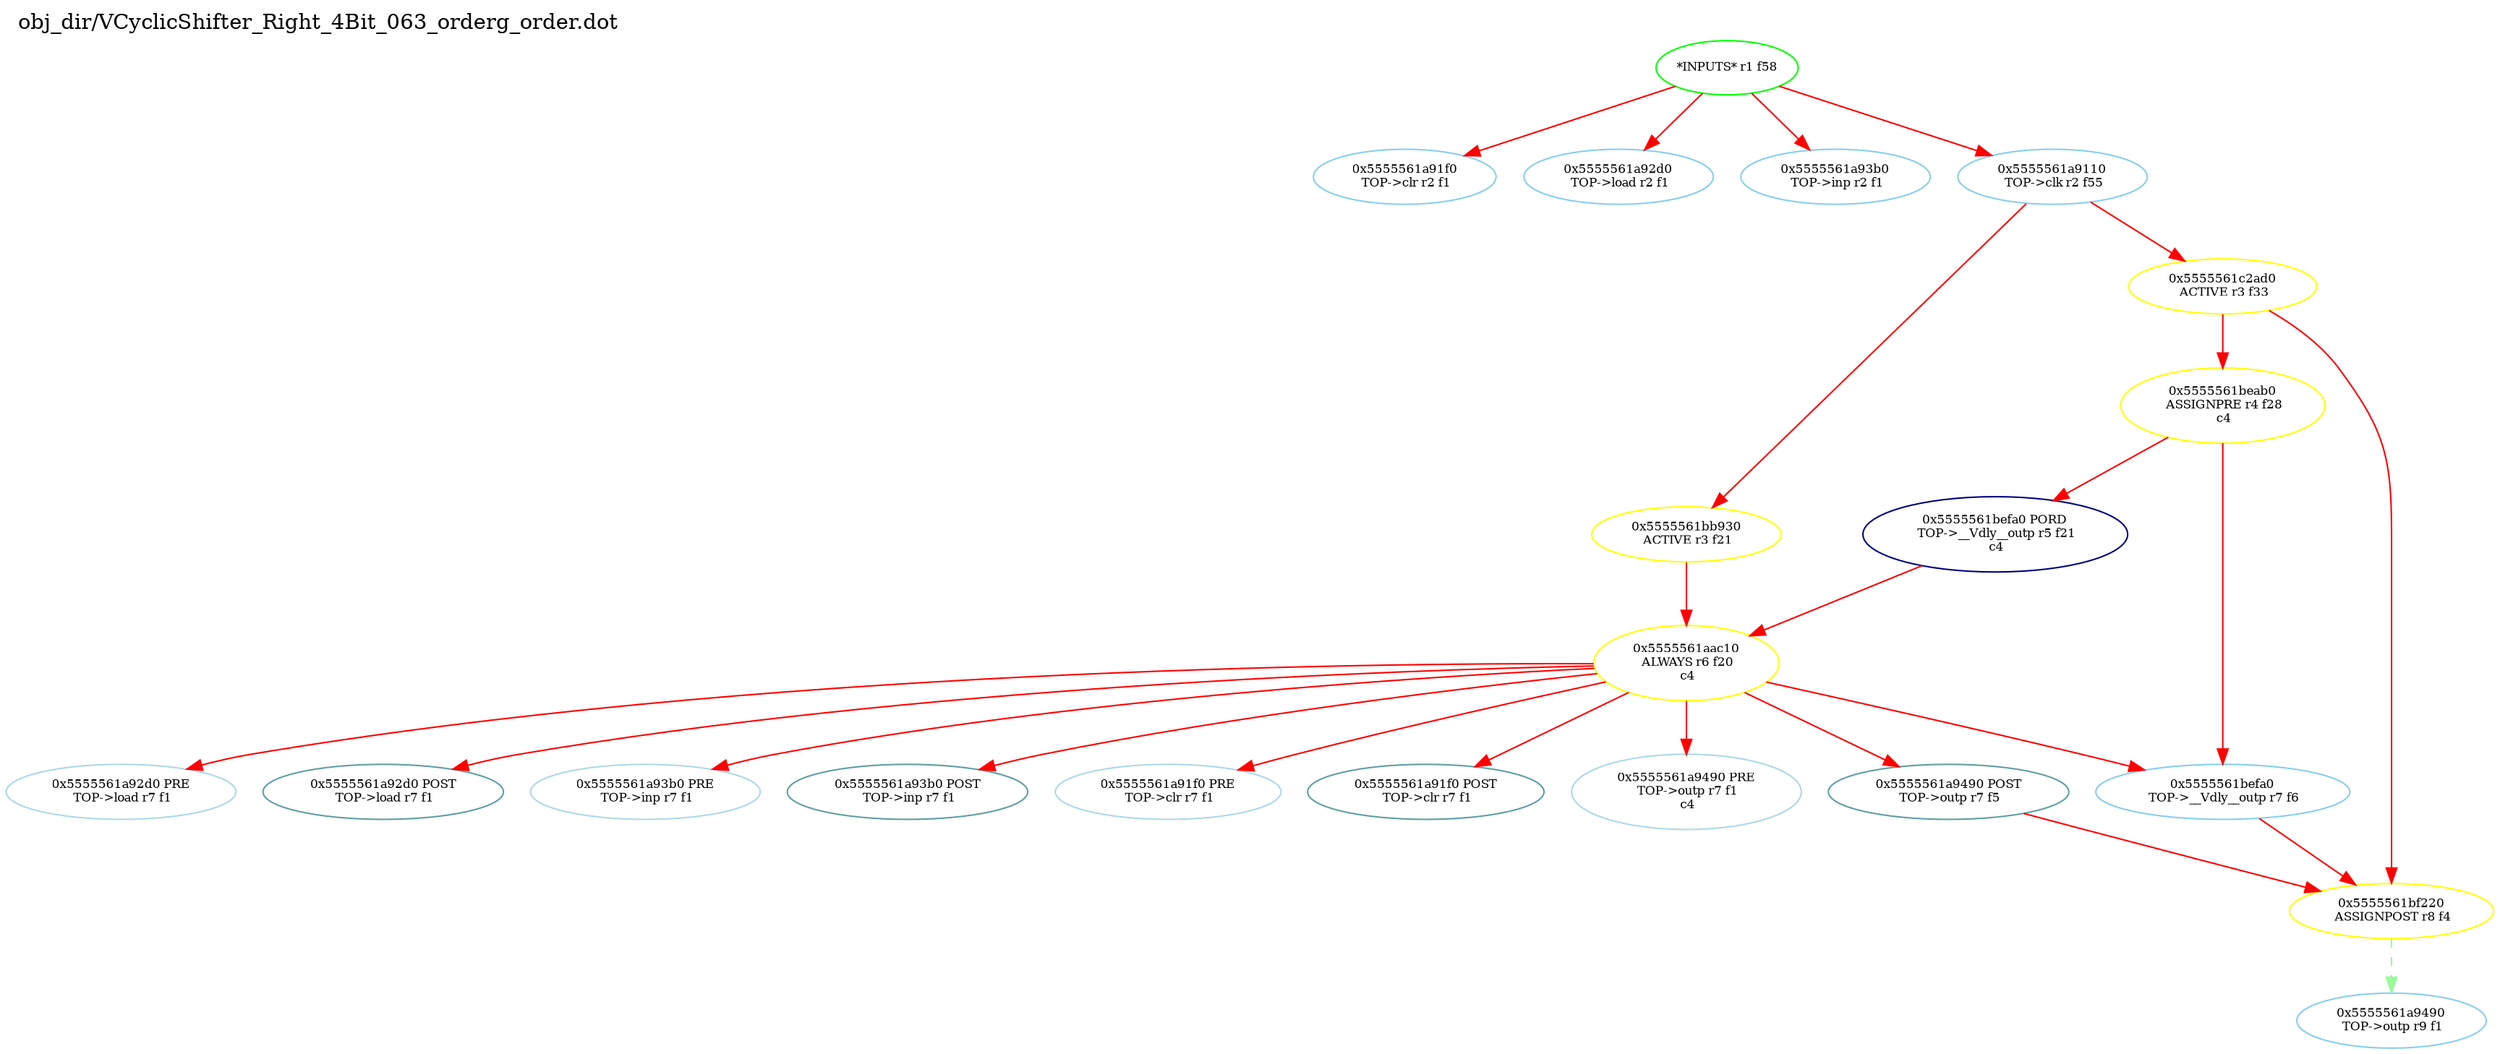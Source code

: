 digraph v3graph {
	graph	[label="obj_dir/VCyclicShifter_Right_4Bit_063_orderg_order.dot",
		 labelloc=t, labeljust=l,
		 //size="7.5,10",
		 rankdir=TB];
	n0	[fontsize=8 label="*INPUTS* r1 f58", color=green];
	n0x5555561a8f50_1	[fontsize=8 label="0x5555561a91f0\n TOP->clr r2 f1", color=skyblue];
	n0x5555561a8f50_2	[fontsize=8 label="0x5555561a92d0\n TOP->load r2 f1", color=skyblue];
	n0x5555561a8f50_3	[fontsize=8 label="0x5555561a93b0\n TOP->inp r2 f1", color=skyblue];
	n0x5555561a8f50_4	[fontsize=8 label="0x5555561a9110\n TOP->clk r2 f55", color=skyblue];
	n0x5555561a8f50_5	[fontsize=8 label="0x5555561bb930\n ACTIVE r3 f21", color=yellow];
	n0x5555561a8f50_6	[fontsize=8 label="0x5555561c2ad0\n ACTIVE r3 f33", color=yellow];
	n0x5555561a8f50_7	[fontsize=8 label="0x5555561beab0\n ASSIGNPRE r4 f28\n c4", color=yellow];
	n0x5555561a8f50_8	[fontsize=8 label="0x5555561befa0 PORD\n TOP->__Vdly__outp r5 f21\n c4", color=NavyBlue];
	n0x5555561a8f50_9	[fontsize=8 label="0x5555561aac10\n ALWAYS r6 f20\n c4", color=yellow];
	n0x5555561a8f50_10	[fontsize=8 label="0x5555561a92d0 PRE\n TOP->load r7 f1", color=lightblue];
	n0x5555561a8f50_11	[fontsize=8 label="0x5555561a92d0 POST\n TOP->load r7 f1", color=CadetBlue];
	n0x5555561a8f50_12	[fontsize=8 label="0x5555561a93b0 PRE\n TOP->inp r7 f1", color=lightblue];
	n0x5555561a8f50_13	[fontsize=8 label="0x5555561a93b0 POST\n TOP->inp r7 f1", color=CadetBlue];
	n0x5555561a8f50_14	[fontsize=8 label="0x5555561a91f0 PRE\n TOP->clr r7 f1", color=lightblue];
	n0x5555561a8f50_15	[fontsize=8 label="0x5555561a91f0 POST\n TOP->clr r7 f1", color=CadetBlue];
	n0x5555561a8f50_16	[fontsize=8 label="0x5555561a9490 PRE\n TOP->outp r7 f1\n c4", color=lightblue];
	n0x5555561a8f50_17	[fontsize=8 label="0x5555561a9490 POST\n TOP->outp r7 f5", color=CadetBlue];
	n0x5555561a8f50_18	[fontsize=8 label="0x5555561befa0\n TOP->__Vdly__outp r7 f6", color=skyblue];
	n0x5555561a8f50_19	[fontsize=8 label="0x5555561bf220\n ASSIGNPOST r8 f4", color=yellow];
	n0x5555561a8f50_20	[fontsize=8 label="0x5555561a9490\n TOP->outp r9 f1", color=skyblue];
	n0 -> n0x5555561a8f50_1 [fontsize=8 label="" weight=1 color=red];
	n0 -> n0x5555561a8f50_2 [fontsize=8 label="" weight=1 color=red];
	n0 -> n0x5555561a8f50_3 [fontsize=8 label="" weight=1 color=red];
	n0 -> n0x5555561a8f50_4 [fontsize=8 label="" weight=1 color=red];
	n0x5555561a8f50_4 -> n0x5555561a8f50_5 [fontsize=8 label="" weight=8 color=red];
	n0x5555561a8f50_4 -> n0x5555561a8f50_6 [fontsize=8 label="" weight=8 color=red];
	n0x5555561a8f50_5 -> n0x5555561a8f50_9 [fontsize=8 label="" weight=32 color=red];
	n0x5555561a8f50_6 -> n0x5555561a8f50_7 [fontsize=8 label="" weight=32 color=red];
	n0x5555561a8f50_6 -> n0x5555561a8f50_19 [fontsize=8 label="" weight=32 color=red];
	n0x5555561a8f50_7 -> n0x5555561a8f50_8 [fontsize=8 label="" weight=32 color=red];
	n0x5555561a8f50_7 -> n0x5555561a8f50_18 [fontsize=8 label="" weight=32 color=red];
	n0x5555561a8f50_8 -> n0x5555561a8f50_9 [fontsize=8 label="" weight=32 color=red];
	n0x5555561a8f50_9 -> n0x5555561a8f50_10 [fontsize=8 label="" weight=32 color=red];
	n0x5555561a8f50_9 -> n0x5555561a8f50_11 [fontsize=8 label="" weight=2 color=red];
	n0x5555561a8f50_9 -> n0x5555561a8f50_12 [fontsize=8 label="" weight=32 color=red];
	n0x5555561a8f50_9 -> n0x5555561a8f50_13 [fontsize=8 label="" weight=2 color=red];
	n0x5555561a8f50_9 -> n0x5555561a8f50_14 [fontsize=8 label="" weight=32 color=red];
	n0x5555561a8f50_9 -> n0x5555561a8f50_15 [fontsize=8 label="" weight=2 color=red];
	n0x5555561a8f50_9 -> n0x5555561a8f50_16 [fontsize=8 label="" weight=32 color=red];
	n0x5555561a8f50_9 -> n0x5555561a8f50_17 [fontsize=8 label="" weight=2 color=red];
	n0x5555561a8f50_9 -> n0x5555561a8f50_18 [fontsize=8 label="" weight=32 color=red];
	n0x5555561a8f50_17 -> n0x5555561a8f50_19 [fontsize=8 label="" weight=2 color=red];
	n0x5555561a8f50_18 -> n0x5555561a8f50_19 [fontsize=8 label="" weight=8 color=red];
	n0x5555561a8f50_19 -> n0x5555561a8f50_20 [fontsize=8 label="" weight=1 color=PaleGreen style=dashed];
}
